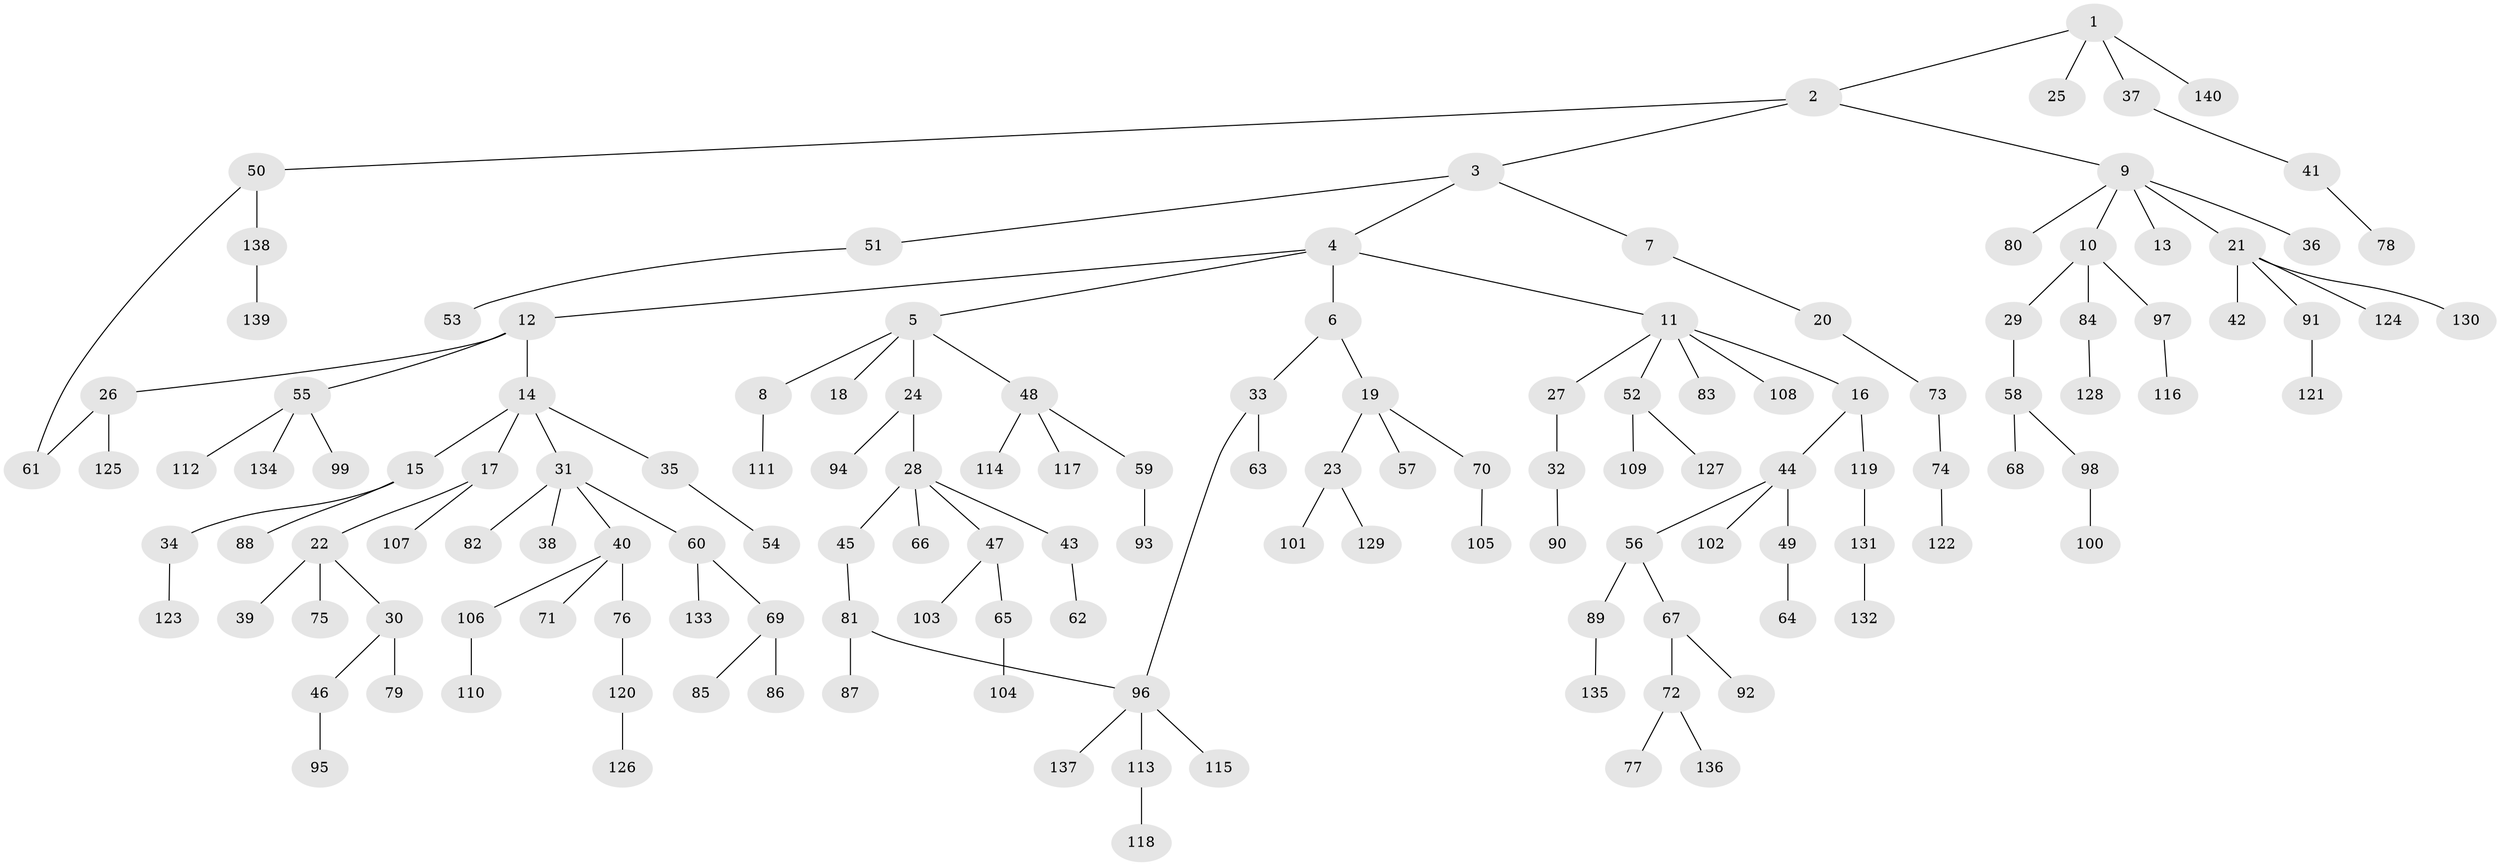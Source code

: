 // Generated by graph-tools (version 1.1) at 2025/00/03/09/25 03:00:56]
// undirected, 140 vertices, 141 edges
graph export_dot {
graph [start="1"]
  node [color=gray90,style=filled];
  1;
  2;
  3;
  4;
  5;
  6;
  7;
  8;
  9;
  10;
  11;
  12;
  13;
  14;
  15;
  16;
  17;
  18;
  19;
  20;
  21;
  22;
  23;
  24;
  25;
  26;
  27;
  28;
  29;
  30;
  31;
  32;
  33;
  34;
  35;
  36;
  37;
  38;
  39;
  40;
  41;
  42;
  43;
  44;
  45;
  46;
  47;
  48;
  49;
  50;
  51;
  52;
  53;
  54;
  55;
  56;
  57;
  58;
  59;
  60;
  61;
  62;
  63;
  64;
  65;
  66;
  67;
  68;
  69;
  70;
  71;
  72;
  73;
  74;
  75;
  76;
  77;
  78;
  79;
  80;
  81;
  82;
  83;
  84;
  85;
  86;
  87;
  88;
  89;
  90;
  91;
  92;
  93;
  94;
  95;
  96;
  97;
  98;
  99;
  100;
  101;
  102;
  103;
  104;
  105;
  106;
  107;
  108;
  109;
  110;
  111;
  112;
  113;
  114;
  115;
  116;
  117;
  118;
  119;
  120;
  121;
  122;
  123;
  124;
  125;
  126;
  127;
  128;
  129;
  130;
  131;
  132;
  133;
  134;
  135;
  136;
  137;
  138;
  139;
  140;
  1 -- 2;
  1 -- 25;
  1 -- 37;
  1 -- 140;
  2 -- 3;
  2 -- 9;
  2 -- 50;
  3 -- 4;
  3 -- 7;
  3 -- 51;
  4 -- 5;
  4 -- 6;
  4 -- 11;
  4 -- 12;
  5 -- 8;
  5 -- 18;
  5 -- 24;
  5 -- 48;
  6 -- 19;
  6 -- 33;
  7 -- 20;
  8 -- 111;
  9 -- 10;
  9 -- 13;
  9 -- 21;
  9 -- 36;
  9 -- 80;
  10 -- 29;
  10 -- 84;
  10 -- 97;
  11 -- 16;
  11 -- 27;
  11 -- 52;
  11 -- 83;
  11 -- 108;
  12 -- 14;
  12 -- 26;
  12 -- 55;
  14 -- 15;
  14 -- 17;
  14 -- 31;
  14 -- 35;
  15 -- 34;
  15 -- 88;
  16 -- 44;
  16 -- 119;
  17 -- 22;
  17 -- 107;
  19 -- 23;
  19 -- 57;
  19 -- 70;
  20 -- 73;
  21 -- 42;
  21 -- 91;
  21 -- 124;
  21 -- 130;
  22 -- 30;
  22 -- 39;
  22 -- 75;
  23 -- 101;
  23 -- 129;
  24 -- 28;
  24 -- 94;
  26 -- 61;
  26 -- 125;
  27 -- 32;
  28 -- 43;
  28 -- 45;
  28 -- 47;
  28 -- 66;
  29 -- 58;
  30 -- 46;
  30 -- 79;
  31 -- 38;
  31 -- 40;
  31 -- 60;
  31 -- 82;
  32 -- 90;
  33 -- 63;
  33 -- 96;
  34 -- 123;
  35 -- 54;
  37 -- 41;
  40 -- 71;
  40 -- 76;
  40 -- 106;
  41 -- 78;
  43 -- 62;
  44 -- 49;
  44 -- 56;
  44 -- 102;
  45 -- 81;
  46 -- 95;
  47 -- 65;
  47 -- 103;
  48 -- 59;
  48 -- 114;
  48 -- 117;
  49 -- 64;
  50 -- 138;
  50 -- 61;
  51 -- 53;
  52 -- 109;
  52 -- 127;
  55 -- 99;
  55 -- 112;
  55 -- 134;
  56 -- 67;
  56 -- 89;
  58 -- 68;
  58 -- 98;
  59 -- 93;
  60 -- 69;
  60 -- 133;
  65 -- 104;
  67 -- 72;
  67 -- 92;
  69 -- 85;
  69 -- 86;
  70 -- 105;
  72 -- 77;
  72 -- 136;
  73 -- 74;
  74 -- 122;
  76 -- 120;
  81 -- 87;
  81 -- 96;
  84 -- 128;
  89 -- 135;
  91 -- 121;
  96 -- 113;
  96 -- 115;
  96 -- 137;
  97 -- 116;
  98 -- 100;
  106 -- 110;
  113 -- 118;
  119 -- 131;
  120 -- 126;
  131 -- 132;
  138 -- 139;
}
